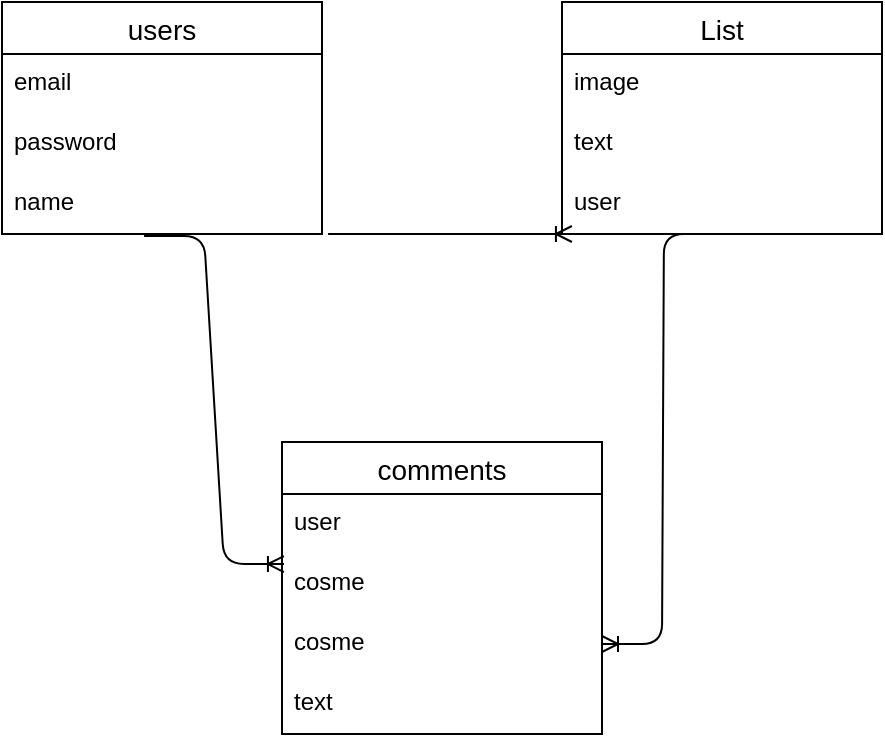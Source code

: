 <mxfile>
    <diagram id="7MPeL3gj1AmrwPWJm06-" name="ページ1">
        <mxGraphModel dx="489" dy="520" grid="1" gridSize="10" guides="1" tooltips="1" connect="1" arrows="1" fold="1" page="1" pageScale="1" pageWidth="827" pageHeight="1169" math="0" shadow="0">
            <root>
                <mxCell id="0"/>
                <mxCell id="1" parent="0"/>
                <mxCell id="2" value="users" style="swimlane;fontStyle=0;childLayout=stackLayout;horizontal=1;startSize=26;horizontalStack=0;resizeParent=1;resizeParentMax=0;resizeLast=0;collapsible=1;marginBottom=0;align=center;fontSize=14;" vertex="1" parent="1">
                    <mxGeometry x="30" y="70" width="160" height="116" as="geometry"/>
                </mxCell>
                <mxCell id="3" value="email" style="text;strokeColor=none;fillColor=none;spacingLeft=4;spacingRight=4;overflow=hidden;rotatable=0;points=[[0,0.5],[1,0.5]];portConstraint=eastwest;fontSize=12;" vertex="1" parent="2">
                    <mxGeometry y="26" width="160" height="30" as="geometry"/>
                </mxCell>
                <mxCell id="4" value="password" style="text;strokeColor=none;fillColor=none;spacingLeft=4;spacingRight=4;overflow=hidden;rotatable=0;points=[[0,0.5],[1,0.5]];portConstraint=eastwest;fontSize=12;" vertex="1" parent="2">
                    <mxGeometry y="56" width="160" height="30" as="geometry"/>
                </mxCell>
                <mxCell id="5" value="name" style="text;strokeColor=none;fillColor=none;spacingLeft=4;spacingRight=4;overflow=hidden;rotatable=0;points=[[0,0.5],[1,0.5]];portConstraint=eastwest;fontSize=12;" vertex="1" parent="2">
                    <mxGeometry y="86" width="160" height="30" as="geometry"/>
                </mxCell>
                <mxCell id="6" value="List" style="swimlane;fontStyle=0;childLayout=stackLayout;horizontal=1;startSize=26;horizontalStack=0;resizeParent=1;resizeParentMax=0;resizeLast=0;collapsible=1;marginBottom=0;align=center;fontSize=14;" vertex="1" parent="1">
                    <mxGeometry x="310" y="70" width="160" height="116" as="geometry"/>
                </mxCell>
                <mxCell id="7" value="image" style="text;strokeColor=none;fillColor=none;spacingLeft=4;spacingRight=4;overflow=hidden;rotatable=0;points=[[0,0.5],[1,0.5]];portConstraint=eastwest;fontSize=12;" vertex="1" parent="6">
                    <mxGeometry y="26" width="160" height="30" as="geometry"/>
                </mxCell>
                <mxCell id="8" value="text" style="text;strokeColor=none;fillColor=none;spacingLeft=4;spacingRight=4;overflow=hidden;rotatable=0;points=[[0,0.5],[1,0.5]];portConstraint=eastwest;fontSize=12;" vertex="1" parent="6">
                    <mxGeometry y="56" width="160" height="30" as="geometry"/>
                </mxCell>
                <mxCell id="9" value="user" style="text;strokeColor=none;fillColor=none;spacingLeft=4;spacingRight=4;overflow=hidden;rotatable=0;points=[[0,0.5],[1,0.5]];portConstraint=eastwest;fontSize=12;" vertex="1" parent="6">
                    <mxGeometry y="86" width="160" height="30" as="geometry"/>
                </mxCell>
                <mxCell id="10" value="comments" style="swimlane;fontStyle=0;childLayout=stackLayout;horizontal=1;startSize=26;horizontalStack=0;resizeParent=1;resizeParentMax=0;resizeLast=0;collapsible=1;marginBottom=0;align=center;fontSize=14;" vertex="1" parent="1">
                    <mxGeometry x="170" y="290" width="160" height="146" as="geometry"/>
                </mxCell>
                <mxCell id="11" value="user" style="text;strokeColor=none;fillColor=none;spacingLeft=4;spacingRight=4;overflow=hidden;rotatable=0;points=[[0,0.5],[1,0.5]];portConstraint=eastwest;fontSize=12;" vertex="1" parent="10">
                    <mxGeometry y="26" width="160" height="30" as="geometry"/>
                </mxCell>
                <mxCell id="17" value="cosme" style="text;strokeColor=none;fillColor=none;spacingLeft=4;spacingRight=4;overflow=hidden;rotatable=0;points=[[0,0.5],[1,0.5]];portConstraint=eastwest;fontSize=12;" vertex="1" parent="10">
                    <mxGeometry y="56" width="160" height="30" as="geometry"/>
                </mxCell>
                <mxCell id="12" value="cosme" style="text;strokeColor=none;fillColor=none;spacingLeft=4;spacingRight=4;overflow=hidden;rotatable=0;points=[[0,0.5],[1,0.5]];portConstraint=eastwest;fontSize=12;" vertex="1" parent="10">
                    <mxGeometry y="86" width="160" height="30" as="geometry"/>
                </mxCell>
                <mxCell id="13" value="text" style="text;strokeColor=none;fillColor=none;spacingLeft=4;spacingRight=4;overflow=hidden;rotatable=0;points=[[0,0.5],[1,0.5]];portConstraint=eastwest;fontSize=12;" vertex="1" parent="10">
                    <mxGeometry y="116" width="160" height="30" as="geometry"/>
                </mxCell>
                <mxCell id="14" value="" style="edgeStyle=entityRelationEdgeStyle;fontSize=12;html=1;endArrow=ERoneToMany;entryX=0.031;entryY=1;entryDx=0;entryDy=0;entryPerimeter=0;exitX=1.019;exitY=1;exitDx=0;exitDy=0;exitPerimeter=0;" edge="1" parent="1" source="5" target="9">
                    <mxGeometry width="100" height="100" relative="1" as="geometry">
                        <mxPoint x="200" y="320" as="sourcePoint"/>
                        <mxPoint x="300" y="220" as="targetPoint"/>
                    </mxGeometry>
                </mxCell>
                <mxCell id="15" value="" style="edgeStyle=entityRelationEdgeStyle;fontSize=12;html=1;endArrow=ERoneToMany;exitX=0.444;exitY=1.033;exitDx=0;exitDy=0;exitPerimeter=0;entryX=0.006;entryY=0.167;entryDx=0;entryDy=0;entryPerimeter=0;" edge="1" parent="1" source="5" target="17">
                    <mxGeometry width="100" height="100" relative="1" as="geometry">
                        <mxPoint x="200" y="320" as="sourcePoint"/>
                        <mxPoint x="165" y="353" as="targetPoint"/>
                    </mxGeometry>
                </mxCell>
                <mxCell id="16" value="" style="edgeStyle=entityRelationEdgeStyle;fontSize=12;html=1;endArrow=ERoneToMany;exitX=0.506;exitY=1;exitDx=0;exitDy=0;exitPerimeter=0;" edge="1" parent="1" source="9" target="12">
                    <mxGeometry width="100" height="100" relative="1" as="geometry">
                        <mxPoint x="200" y="320" as="sourcePoint"/>
                        <mxPoint x="300" y="220" as="targetPoint"/>
                    </mxGeometry>
                </mxCell>
            </root>
        </mxGraphModel>
    </diagram>
</mxfile>